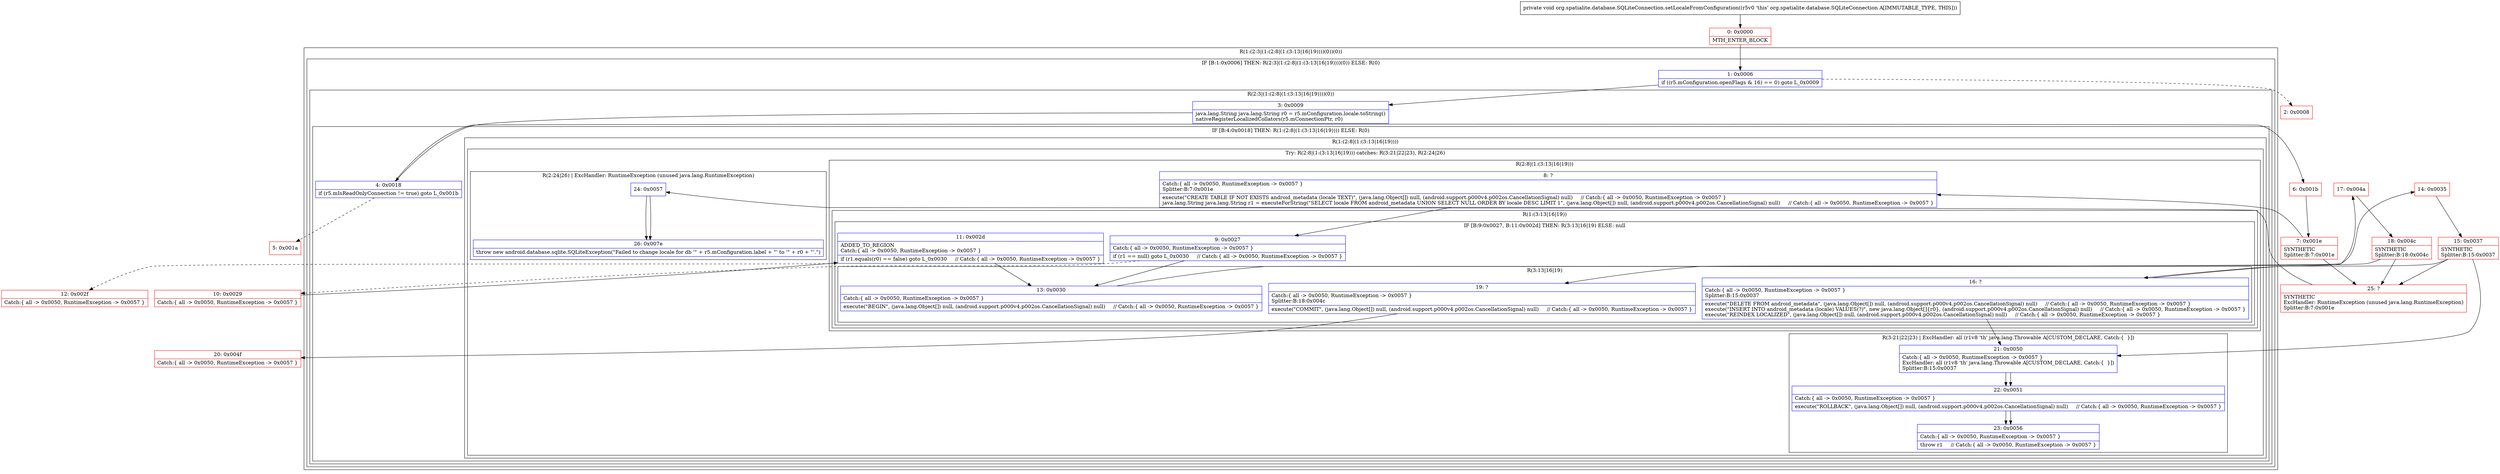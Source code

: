digraph "CFG fororg.spatialite.database.SQLiteConnection.setLocaleFromConfiguration()V" {
subgraph cluster_Region_1079907401 {
label = "R(1:(2:3|(1:(2:8|(1:(3:13|16|19))))(0))(0))";
node [shape=record,color=blue];
subgraph cluster_IfRegion_72087003 {
label = "IF [B:1:0x0006] THEN: R(2:3|(1:(2:8|(1:(3:13|16|19))))(0)) ELSE: R(0)";
node [shape=record,color=blue];
Node_1 [shape=record,label="{1\:\ 0x0006|if ((r5.mConfiguration.openFlags & 16) == 0) goto L_0x0009\l}"];
subgraph cluster_Region_1027270315 {
label = "R(2:3|(1:(2:8|(1:(3:13|16|19))))(0))";
node [shape=record,color=blue];
Node_3 [shape=record,label="{3\:\ 0x0009|java.lang.String java.lang.String r0 = r5.mConfiguration.locale.toString()\lnativeRegisterLocalizedCollators(r5.mConnectionPtr, r0)\l}"];
subgraph cluster_IfRegion_1581980278 {
label = "IF [B:4:0x0018] THEN: R(1:(2:8|(1:(3:13|16|19)))) ELSE: R(0)";
node [shape=record,color=blue];
Node_4 [shape=record,label="{4\:\ 0x0018|if (r5.mIsReadOnlyConnection != true) goto L_0x001b\l}"];
subgraph cluster_Region_1202304219 {
label = "R(1:(2:8|(1:(3:13|16|19))))";
node [shape=record,color=blue];
subgraph cluster_TryCatchRegion_2003115067 {
label = "Try: R(2:8|(1:(3:13|16|19))) catches: R(3:21|22|23), R(2:24|26)";
node [shape=record,color=blue];
subgraph cluster_Region_1705700059 {
label = "R(2:8|(1:(3:13|16|19)))";
node [shape=record,color=blue];
Node_8 [shape=record,label="{8\:\ ?|Catch:\{ all \-\> 0x0050, RuntimeException \-\> 0x0057 \}\lSplitter:B:7:0x001e\l|execute(\"CREATE TABLE IF NOT EXISTS android_metadata (locale TEXT)\", (java.lang.Object[]) null, (android.support.p000v4.p002os.CancellationSignal) null)     \/\/ Catch:\{ all \-\> 0x0050, RuntimeException \-\> 0x0057 \}\ljava.lang.String java.lang.String r1 = executeForString(\"SELECT locale FROM android_metadata UNION SELECT NULL ORDER BY locale DESC LIMIT 1\", (java.lang.Object[]) null, (android.support.p000v4.p002os.CancellationSignal) null)     \/\/ Catch:\{ all \-\> 0x0050, RuntimeException \-\> 0x0057 \}\l}"];
subgraph cluster_Region_752605729 {
label = "R(1:(3:13|16|19))";
node [shape=record,color=blue];
subgraph cluster_IfRegion_790724745 {
label = "IF [B:9:0x0027, B:11:0x002d] THEN: R(3:13|16|19) ELSE: null";
node [shape=record,color=blue];
Node_9 [shape=record,label="{9\:\ 0x0027|Catch:\{ all \-\> 0x0050, RuntimeException \-\> 0x0057 \}\l|if (r1 == null) goto L_0x0030     \/\/ Catch:\{ all \-\> 0x0050, RuntimeException \-\> 0x0057 \}\l}"];
Node_11 [shape=record,label="{11\:\ 0x002d|ADDED_TO_REGION\lCatch:\{ all \-\> 0x0050, RuntimeException \-\> 0x0057 \}\l|if (r1.equals(r0) == false) goto L_0x0030     \/\/ Catch:\{ all \-\> 0x0050, RuntimeException \-\> 0x0057 \}\l}"];
subgraph cluster_Region_417677011 {
label = "R(3:13|16|19)";
node [shape=record,color=blue];
Node_13 [shape=record,label="{13\:\ 0x0030|Catch:\{ all \-\> 0x0050, RuntimeException \-\> 0x0057 \}\l|execute(\"BEGIN\", (java.lang.Object[]) null, (android.support.p000v4.p002os.CancellationSignal) null)     \/\/ Catch:\{ all \-\> 0x0050, RuntimeException \-\> 0x0057 \}\l}"];
Node_16 [shape=record,label="{16\:\ ?|Catch:\{ all \-\> 0x0050, RuntimeException \-\> 0x0057 \}\lSplitter:B:15:0x0037\l|execute(\"DELETE FROM android_metadata\", (java.lang.Object[]) null, (android.support.p000v4.p002os.CancellationSignal) null)     \/\/ Catch:\{ all \-\> 0x0050, RuntimeException \-\> 0x0057 \}\lexecute(\"INSERT INTO android_metadata (locale) VALUES(?)\", new java.lang.Object[]\{r0\}, (android.support.p000v4.p002os.CancellationSignal) null)     \/\/ Catch:\{ all \-\> 0x0050, RuntimeException \-\> 0x0057 \}\lexecute(\"REINDEX LOCALIZED\", (java.lang.Object[]) null, (android.support.p000v4.p002os.CancellationSignal) null)     \/\/ Catch:\{ all \-\> 0x0050, RuntimeException \-\> 0x0057 \}\l}"];
Node_19 [shape=record,label="{19\:\ ?|Catch:\{ all \-\> 0x0050, RuntimeException \-\> 0x0057 \}\lSplitter:B:18:0x004c\l|execute(\"COMMIT\", (java.lang.Object[]) null, (android.support.p000v4.p002os.CancellationSignal) null)     \/\/ Catch:\{ all \-\> 0x0050, RuntimeException \-\> 0x0057 \}\l}"];
}
}
}
}
subgraph cluster_Region_717614438 {
label = "R(3:21|22|23) | ExcHandler: all (r1v8 'th' java.lang.Throwable A[CUSTOM_DECLARE, Catch:\{  \}])\l";
node [shape=record,color=blue];
Node_21 [shape=record,label="{21\:\ 0x0050|Catch:\{ all \-\> 0x0050, RuntimeException \-\> 0x0057 \}\lExcHandler: all (r1v8 'th' java.lang.Throwable A[CUSTOM_DECLARE, Catch:\{  \}])\lSplitter:B:15:0x0037\l}"];
Node_22 [shape=record,label="{22\:\ 0x0051|Catch:\{ all \-\> 0x0050, RuntimeException \-\> 0x0057 \}\l|execute(\"ROLLBACK\", (java.lang.Object[]) null, (android.support.p000v4.p002os.CancellationSignal) null)     \/\/ Catch:\{ all \-\> 0x0050, RuntimeException \-\> 0x0057 \}\l}"];
Node_23 [shape=record,label="{23\:\ 0x0056|Catch:\{ all \-\> 0x0050, RuntimeException \-\> 0x0057 \}\l|throw r1     \/\/ Catch:\{ all \-\> 0x0050, RuntimeException \-\> 0x0057 \}\l}"];
}
subgraph cluster_Region_256854567 {
label = "R(2:24|26) | ExcHandler: RuntimeException (unused java.lang.RuntimeException)\l";
node [shape=record,color=blue];
Node_24 [shape=record,label="{24\:\ 0x0057}"];
Node_26 [shape=record,label="{26\:\ 0x007e|throw new android.database.sqlite.SQLiteException(\"Failed to change locale for db '\" + r5.mConfiguration.label + \"' to '\" + r0 + \"'.\")\l}"];
}
}
}
subgraph cluster_Region_549493641 {
label = "R(0)";
node [shape=record,color=blue];
}
}
}
subgraph cluster_Region_2132529006 {
label = "R(0)";
node [shape=record,color=blue];
}
}
}
subgraph cluster_Region_256854567 {
label = "R(2:24|26) | ExcHandler: RuntimeException (unused java.lang.RuntimeException)\l";
node [shape=record,color=blue];
Node_24 [shape=record,label="{24\:\ 0x0057}"];
Node_26 [shape=record,label="{26\:\ 0x007e|throw new android.database.sqlite.SQLiteException(\"Failed to change locale for db '\" + r5.mConfiguration.label + \"' to '\" + r0 + \"'.\")\l}"];
}
subgraph cluster_Region_717614438 {
label = "R(3:21|22|23) | ExcHandler: all (r1v8 'th' java.lang.Throwable A[CUSTOM_DECLARE, Catch:\{  \}])\l";
node [shape=record,color=blue];
Node_21 [shape=record,label="{21\:\ 0x0050|Catch:\{ all \-\> 0x0050, RuntimeException \-\> 0x0057 \}\lExcHandler: all (r1v8 'th' java.lang.Throwable A[CUSTOM_DECLARE, Catch:\{  \}])\lSplitter:B:15:0x0037\l}"];
Node_22 [shape=record,label="{22\:\ 0x0051|Catch:\{ all \-\> 0x0050, RuntimeException \-\> 0x0057 \}\l|execute(\"ROLLBACK\", (java.lang.Object[]) null, (android.support.p000v4.p002os.CancellationSignal) null)     \/\/ Catch:\{ all \-\> 0x0050, RuntimeException \-\> 0x0057 \}\l}"];
Node_23 [shape=record,label="{23\:\ 0x0056|Catch:\{ all \-\> 0x0050, RuntimeException \-\> 0x0057 \}\l|throw r1     \/\/ Catch:\{ all \-\> 0x0050, RuntimeException \-\> 0x0057 \}\l}"];
}
Node_0 [shape=record,color=red,label="{0\:\ 0x0000|MTH_ENTER_BLOCK\l}"];
Node_2 [shape=record,color=red,label="{2\:\ 0x0008}"];
Node_5 [shape=record,color=red,label="{5\:\ 0x001a}"];
Node_6 [shape=record,color=red,label="{6\:\ 0x001b}"];
Node_7 [shape=record,color=red,label="{7\:\ 0x001e|SYNTHETIC\lSplitter:B:7:0x001e\l}"];
Node_10 [shape=record,color=red,label="{10\:\ 0x0029|Catch:\{ all \-\> 0x0050, RuntimeException \-\> 0x0057 \}\l}"];
Node_12 [shape=record,color=red,label="{12\:\ 0x002f|Catch:\{ all \-\> 0x0050, RuntimeException \-\> 0x0057 \}\l}"];
Node_14 [shape=record,color=red,label="{14\:\ 0x0035}"];
Node_15 [shape=record,color=red,label="{15\:\ 0x0037|SYNTHETIC\lSplitter:B:15:0x0037\l}"];
Node_17 [shape=record,color=red,label="{17\:\ 0x004a}"];
Node_18 [shape=record,color=red,label="{18\:\ 0x004c|SYNTHETIC\lSplitter:B:18:0x004c\l}"];
Node_20 [shape=record,color=red,label="{20\:\ 0x004f|Catch:\{ all \-\> 0x0050, RuntimeException \-\> 0x0057 \}\l}"];
Node_25 [shape=record,color=red,label="{25\:\ ?|SYNTHETIC\lExcHandler: RuntimeException (unused java.lang.RuntimeException)\lSplitter:B:7:0x001e\l}"];
MethodNode[shape=record,label="{private void org.spatialite.database.SQLiteConnection.setLocaleFromConfiguration((r5v0 'this' org.spatialite.database.SQLiteConnection A[IMMUTABLE_TYPE, THIS])) }"];
MethodNode -> Node_0;
Node_1 -> Node_2[style=dashed];
Node_1 -> Node_3;
Node_3 -> Node_4;
Node_4 -> Node_5[style=dashed];
Node_4 -> Node_6;
Node_8 -> Node_9;
Node_9 -> Node_10[style=dashed];
Node_9 -> Node_13;
Node_11 -> Node_12[style=dashed];
Node_11 -> Node_13;
Node_13 -> Node_14;
Node_16 -> Node_17;
Node_16 -> Node_21;
Node_19 -> Node_20;
Node_21 -> Node_22;
Node_22 -> Node_23;
Node_24 -> Node_26;
Node_24 -> Node_26;
Node_21 -> Node_22;
Node_22 -> Node_23;
Node_0 -> Node_1;
Node_6 -> Node_7;
Node_7 -> Node_8;
Node_7 -> Node_25;
Node_10 -> Node_11;
Node_14 -> Node_15;
Node_15 -> Node_16;
Node_15 -> Node_21;
Node_15 -> Node_25;
Node_17 -> Node_18;
Node_18 -> Node_19;
Node_18 -> Node_25;
Node_25 -> Node_24;
}


